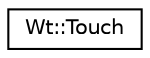 digraph "Graphical Class Hierarchy"
{
 // LATEX_PDF_SIZE
  edge [fontname="Helvetica",fontsize="10",labelfontname="Helvetica",labelfontsize="10"];
  node [fontname="Helvetica",fontsize="10",shape=record];
  rankdir="LR";
  Node0 [label="Wt::Touch",height=0.2,width=0.4,color="black", fillcolor="white", style="filled",URL="$classWt_1_1Touch.html",tooltip="A single finger touch of a touch event."];
}
